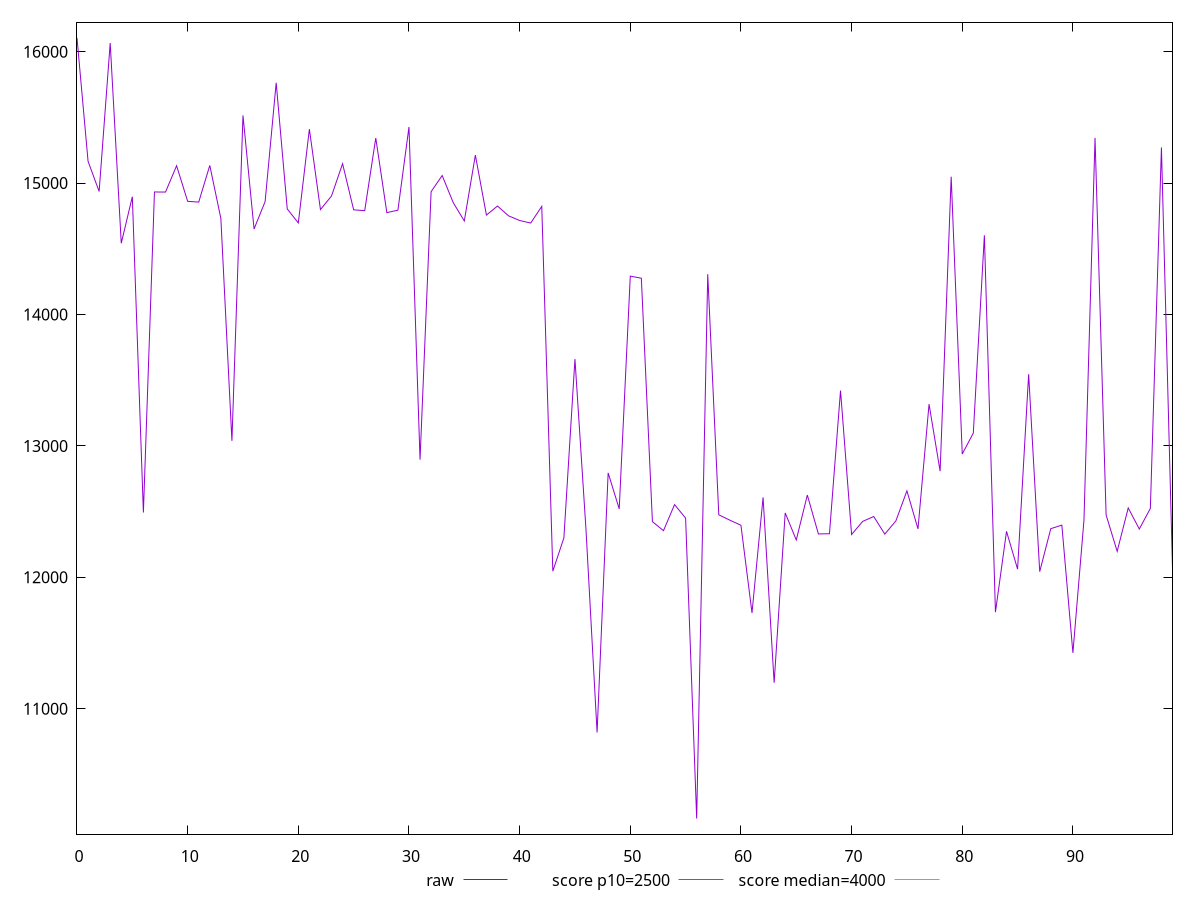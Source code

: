 reset

$raw <<EOF
0 16104.630999999998
1 15165.2485
2 14936.174500000001
3 16065.491499999998
4 14541.982999999997
5 14896.175500000001
6 12492.698000000004
7 14932.182499999999
8 14931.605000000001
9 15132.018500000002
10 14861.075000000004
11 14855.163500000002
12 15134.178000000002
13 14730.904000000002
14 13038.232500000002
15 15514.682999999999
16 14650.659
17 14859.237000000001
18 15763.1725
19 14803.258499999996
20 14696.630999999998
21 15410.684000000001
22 14798.358999999997
23 14901.797499999997
24 15147.3485
25 14796.538999999997
26 14789.857999999997
27 15343.143500000002
28 14774.997500000005
29 14793.832999999991
30 15426.845999999996
31 12895.2265
32 14934.283999999996
33 15057.625
34 14851.09
35 14711.402000000004
36 15212.729000000007
37 14756.265
38 14825.213499999998
39 14750.575999999997
40 14715.2685
41 14695.696000000004
42 14822.418
43 12046.6375
44 12299.820999999998
45 13660.667
46 12358.960000000003
47 10819.236
48 12794.368999999999
49 12520.588499999998
50 14291.861
51 14275.802000000001
52 12423.735
53 12354.787000000002
54 12553.187
55 12450.270000000004
56 10164.349999999999
57 14306.321999999998
58 12475.318500000001
59 12434.648
60 12395.807000000004
61 11728.775500000003
62 12607.9835
63 11197.260000000002
64 12489.988
65 12283.9745
66 12625.750500000002
67 12329.872000000003
68 12331.572000000002
69 13420.966
70 12325.667000000001
71 12425.319999999998
72 12462.4435
73 12328.502999999999
74 12428.822000000002
75 12658.013000000003
76 12368.213000000002
77 13317.706499999997
78 12807.383
79 15048.384999999998
80 12937.828999999998
81 13097.829499999998
82 14602.328000000001
83 11734.771999999999
84 12349.682
85 12062.010000000002
86 13545.315000000002
87 12043.091499999999
88 12370.046999999999
89 12397.052500000002
90 11424.7225
91 12435.472
92 15344.046999999999
93 12474.518
94 12197.376
95 12527.8295
96 12367.207000000002
97 12524.371499999997
98 15271.285
99 12066.922999999999
EOF

set key outside below
set xrange [0:99]
set yrange [10045.54438:16223.436619999997]
set trange [10045.54438:16223.436619999997]
set terminal svg size 640, 500 enhanced background rgb 'white'
set output "report_00009_2021-02-08T22-37-41.559Z/largest-contentful-paint/samples/pages/raw/values.svg"

plot $raw title "raw" with line, \
     2500 title "score p10=2500", \
     4000 title "score median=4000"

reset
